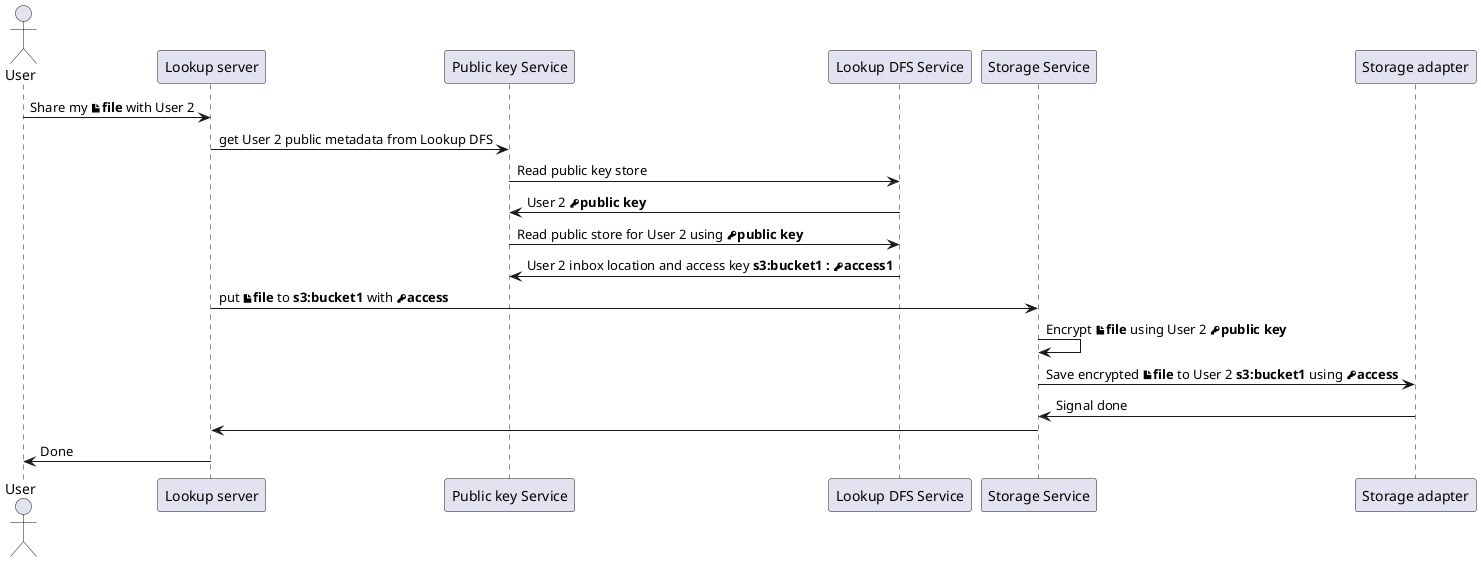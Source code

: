 @startuml
actor User
User->"Lookup server" as ls : Share my **<&file>file** with User 2
ls->"Public key Service" as lss : get User 2 public metadata from Lookup DFS
lss->"Lookup DFS Service" as DFS : Read public key store
DFS->lss : User 2 **<&key>public key**
lss->DFS : Read public store for User 2 using **<&key>public key**
DFS->lss : User 2 inbox location and access key **s3:bucket1 : <&key>access1**
ls->"Storage Service" as ss : put **<&file>file** to **s3:bucket1** with **<&key>access**
ss->ss : Encrypt **<&file>file** using User 2 **<&key>public key**
ss->"Storage adapter" as sa : Save encrypted **<&file>file** to User 2 **s3:bucket1** using **<&key>access**
sa->ss : Signal done
ss->ls
ls->User : Done
@enduml